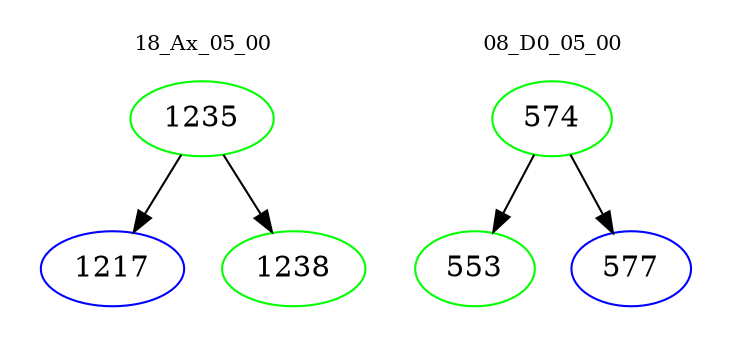 digraph{
subgraph cluster_0 {
color = white
label = "18_Ax_05_00";
fontsize=10;
T0_1235 [label="1235", color="green"]
T0_1235 -> T0_1217 [color="black"]
T0_1217 [label="1217", color="blue"]
T0_1235 -> T0_1238 [color="black"]
T0_1238 [label="1238", color="green"]
}
subgraph cluster_1 {
color = white
label = "08_D0_05_00";
fontsize=10;
T1_574 [label="574", color="green"]
T1_574 -> T1_553 [color="black"]
T1_553 [label="553", color="green"]
T1_574 -> T1_577 [color="black"]
T1_577 [label="577", color="blue"]
}
}
